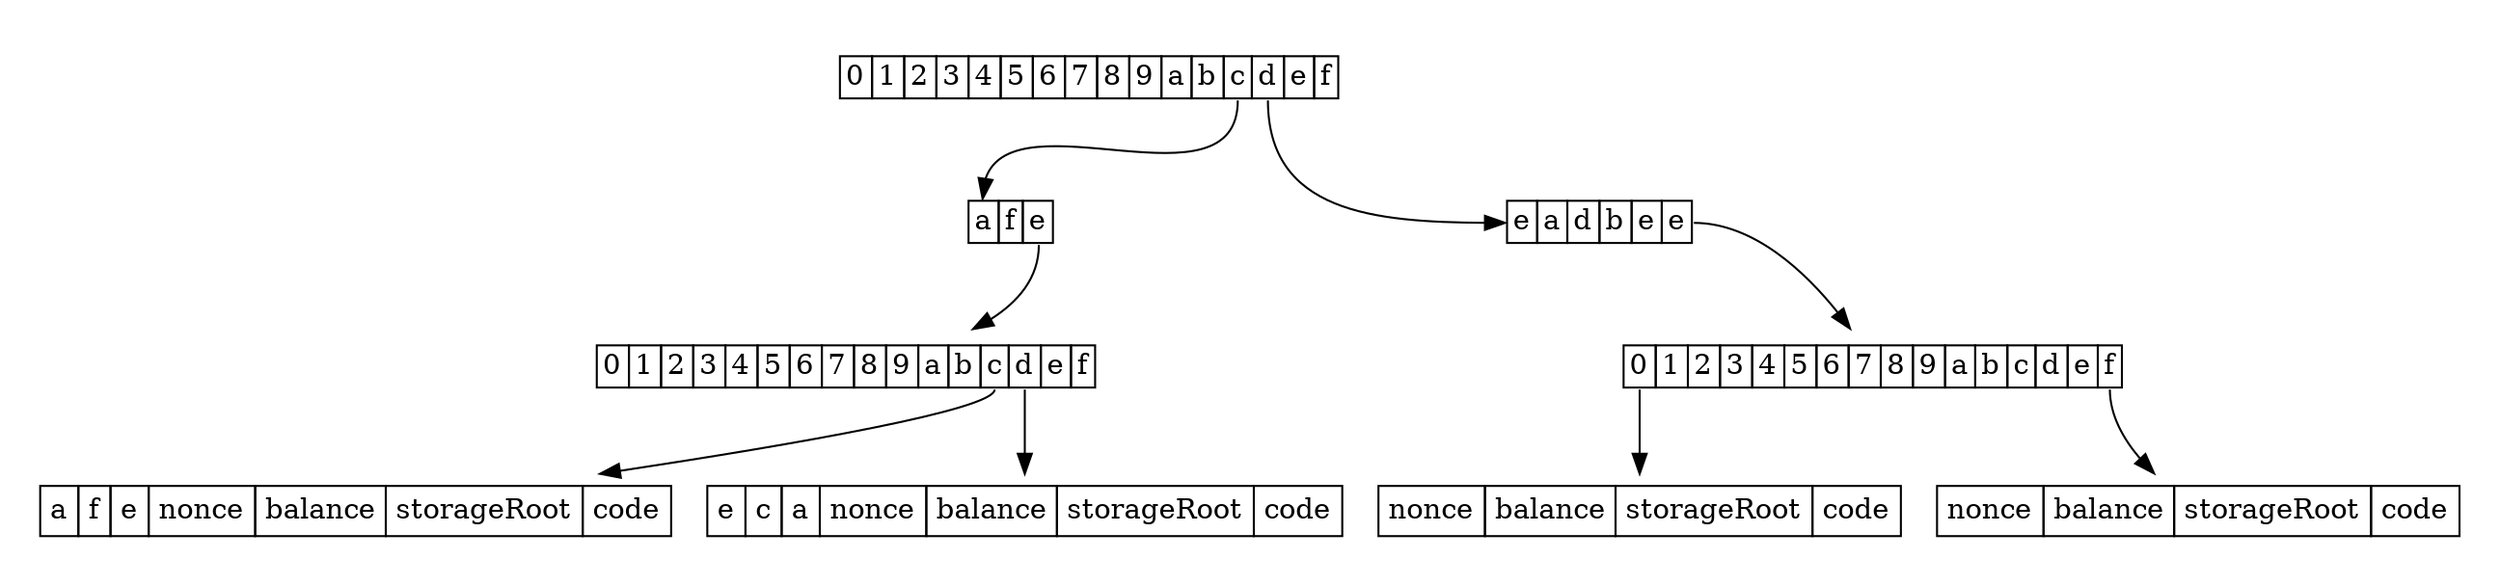 digraph D {
	node [shape="box"];

    subgraph cluster_addresses {
        style=invis;

	    branch [shape=none,label=<<table border="0" cellborder="1" cellspacing="0"><tr><td port="0">0</td><td port="1">1</td><td port="2">2</td><td port="3">3</td><td port="4">4</td><td port="5">5</td><td port="6">6</td><td port="7">7</td><td port="8">8</td><td port="9">9</td><td port="10">a</td><td port="11">b</td><td port="12">c</td><td port="13">d</td><td port="14">e</td><td port="15">f</td></tr></table>>]
	    branch0c0a0f0e [shape=none,label=<<table border="0" cellborder="1" cellspacing="0"><tr><td port="0">0</td><td port="1">1</td><td port="2">2</td><td port="3">3</td><td port="4">4</td><td port="5">5</td><td port="6">6</td><td port="7">7</td><td port="8">8</td><td port="9">9</td><td port="10">a</td><td port="11">b</td><td port="12">c</td><td port="13">d</td><td port="14">e</td><td port="15">f</td></tr></table>>]
	    leaf0c0a0f0e0c [shape=none,margin=0,label=<<table border="0" cellborder="1" cellspacing="0" cellpadding="4"><tr><td port="0">a</td><td port="1">f</td><td port="2">e</td><td>nonce</td><td>balance</td><td port="sr">storageRoot</td><td>code</td></tr></table>>]
	    leaf0c0a0f0e0d [shape=none,margin=0,label=<<table border="0" cellborder="1" cellspacing="0" cellpadding="4"><tr><td port="0">e</td><td port="1">c</td><td port="2">a</td><td>nonce</td><td>balance</td><td port="sr">storageRoot</td><td>code</td></tr></table>>]
	    extension0c [shape=none,label=<<table border="0" cellspacing="0" cellborder="1"><tr><td port="0">a</td><td port="1">f</td><td port="2">e</td></tr></table>>]
	    branch0d0e0a0d0b0e0e [shape=none,label=<<table border="0" cellborder="1" cellspacing="0"><tr><td port="0">0</td><td port="1">1</td><td port="2">2</td><td port="3">3</td><td port="4">4</td><td port="5">5</td><td port="6">6</td><td port="7">7</td><td port="8">8</td><td port="9">9</td><td port="10">a</td><td port="11">b</td><td port="12">c</td><td port="13">d</td><td port="14">e</td><td port="15">f</td></tr></table>>]
	    leaf0d0e0a0d0b0e0e00 [shape=none,margin=0,label=<<table border="0" cellborder="1" cellspacing="0" cellpadding="4"><tr><td>nonce</td><td>balance</td><td port="sr">storageRoot</td><td>code</td></tr></table>>]
	    leaf0d0e0a0d0b0e0e0f [shape=none,margin=0,label=<<table border="0" cellborder="1" cellspacing="0" cellpadding="4"><tr><td>nonce</td><td>balance</td><td port="sr">storageRoot</td><td>code</td></tr></table>>]
	    extension0d [shape=none,label=<<table border="0" cellspacing="0" cellborder="1"><tr><td port="0">e</td><td port="1">a</td><td port="2">d</td><td port="3">b</td><td port="4">e</td><td port="5">e</td></tr></table>>]

	    extension0c:2 -> branch0c0a0f0e
	    branch0c0a0f0e:12 -> leaf0c0a0f0e0c
    	branch0c0a0f0e:13 -> leaf0c0a0f0e0d
	    branch:12 -> extension0c:0
	    extension0d:5 -> branch0d0e0a0d0b0e0e
	    branch0d0e0a0d0b0e0e:0 -> leaf0d0e0a0d0b0e0e00
	    branch0d0e0a0d0b0e0e:15 -> leaf0d0e0a0d0b0e0e0f
	    branch:13 -> extension0d:0
    }
}
